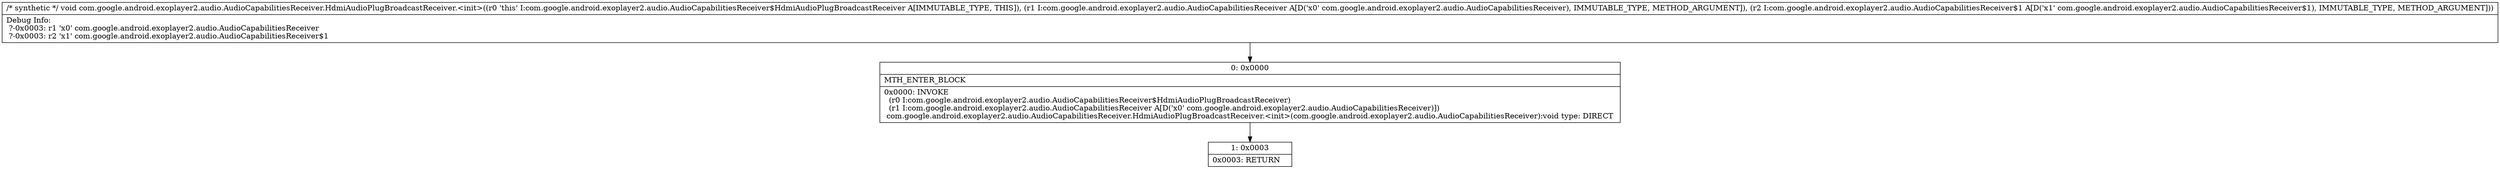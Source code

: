 digraph "CFG forcom.google.android.exoplayer2.audio.AudioCapabilitiesReceiver.HdmiAudioPlugBroadcastReceiver.\<init\>(Lcom\/google\/android\/exoplayer2\/audio\/AudioCapabilitiesReceiver;Lcom\/google\/android\/exoplayer2\/audio\/AudioCapabilitiesReceiver$1;)V" {
Node_0 [shape=record,label="{0\:\ 0x0000|MTH_ENTER_BLOCK\l|0x0000: INVOKE  \l  (r0 I:com.google.android.exoplayer2.audio.AudioCapabilitiesReceiver$HdmiAudioPlugBroadcastReceiver)\l  (r1 I:com.google.android.exoplayer2.audio.AudioCapabilitiesReceiver A[D('x0' com.google.android.exoplayer2.audio.AudioCapabilitiesReceiver)])\l com.google.android.exoplayer2.audio.AudioCapabilitiesReceiver.HdmiAudioPlugBroadcastReceiver.\<init\>(com.google.android.exoplayer2.audio.AudioCapabilitiesReceiver):void type: DIRECT \l}"];
Node_1 [shape=record,label="{1\:\ 0x0003|0x0003: RETURN   \l}"];
MethodNode[shape=record,label="{\/* synthetic *\/ void com.google.android.exoplayer2.audio.AudioCapabilitiesReceiver.HdmiAudioPlugBroadcastReceiver.\<init\>((r0 'this' I:com.google.android.exoplayer2.audio.AudioCapabilitiesReceiver$HdmiAudioPlugBroadcastReceiver A[IMMUTABLE_TYPE, THIS]), (r1 I:com.google.android.exoplayer2.audio.AudioCapabilitiesReceiver A[D('x0' com.google.android.exoplayer2.audio.AudioCapabilitiesReceiver), IMMUTABLE_TYPE, METHOD_ARGUMENT]), (r2 I:com.google.android.exoplayer2.audio.AudioCapabilitiesReceiver$1 A[D('x1' com.google.android.exoplayer2.audio.AudioCapabilitiesReceiver$1), IMMUTABLE_TYPE, METHOD_ARGUMENT]))  | Debug Info:\l  ?\-0x0003: r1 'x0' com.google.android.exoplayer2.audio.AudioCapabilitiesReceiver\l  ?\-0x0003: r2 'x1' com.google.android.exoplayer2.audio.AudioCapabilitiesReceiver$1\l}"];
MethodNode -> Node_0;
Node_0 -> Node_1;
}

